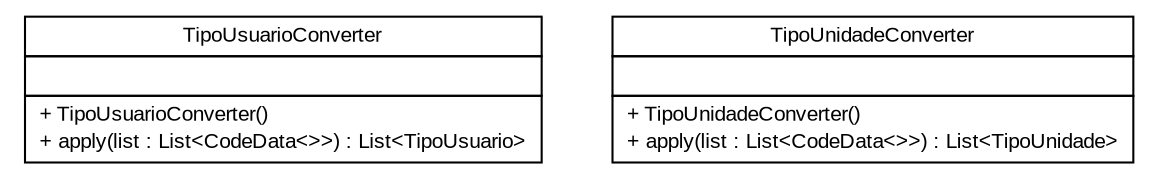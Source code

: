 #!/usr/local/bin/dot
#
# Class diagram 
# Generated by UMLGraph version R5_6 (http://www.umlgraph.org/)
#

digraph G {
	edge [fontname="arial",fontsize=10,labelfontname="arial",labelfontsize=10];
	node [fontname="arial",fontsize=10,shape=plaintext];
	nodesep=0.25;
	ranksep=0.5;
	// br.gov.to.sefaz.seg.business.gestao.converter.TipoUsuarioConverter
	c84920 [label=<<table title="br.gov.to.sefaz.seg.business.gestao.converter.TipoUsuarioConverter" border="0" cellborder="1" cellspacing="0" cellpadding="2" port="p" href="./TipoUsuarioConverter.html">
		<tr><td><table border="0" cellspacing="0" cellpadding="1">
<tr><td align="center" balign="center"> TipoUsuarioConverter </td></tr>
		</table></td></tr>
		<tr><td><table border="0" cellspacing="0" cellpadding="1">
<tr><td align="left" balign="left">  </td></tr>
		</table></td></tr>
		<tr><td><table border="0" cellspacing="0" cellpadding="1">
<tr><td align="left" balign="left"> + TipoUsuarioConverter() </td></tr>
<tr><td align="left" balign="left"> + apply(list : List&lt;CodeData&lt;&gt;&gt;) : List&lt;TipoUsuario&gt; </td></tr>
		</table></td></tr>
		</table>>, URL="./TipoUsuarioConverter.html", fontname="arial", fontcolor="black", fontsize=10.0];
	// br.gov.to.sefaz.seg.business.gestao.converter.TipoUnidadeConverter
	c84921 [label=<<table title="br.gov.to.sefaz.seg.business.gestao.converter.TipoUnidadeConverter" border="0" cellborder="1" cellspacing="0" cellpadding="2" port="p" href="./TipoUnidadeConverter.html">
		<tr><td><table border="0" cellspacing="0" cellpadding="1">
<tr><td align="center" balign="center"> TipoUnidadeConverter </td></tr>
		</table></td></tr>
		<tr><td><table border="0" cellspacing="0" cellpadding="1">
<tr><td align="left" balign="left">  </td></tr>
		</table></td></tr>
		<tr><td><table border="0" cellspacing="0" cellpadding="1">
<tr><td align="left" balign="left"> + TipoUnidadeConverter() </td></tr>
<tr><td align="left" balign="left"> + apply(list : List&lt;CodeData&lt;&gt;&gt;) : List&lt;TipoUnidade&gt; </td></tr>
		</table></td></tr>
		</table>>, URL="./TipoUnidadeConverter.html", fontname="arial", fontcolor="black", fontsize=10.0];
}

